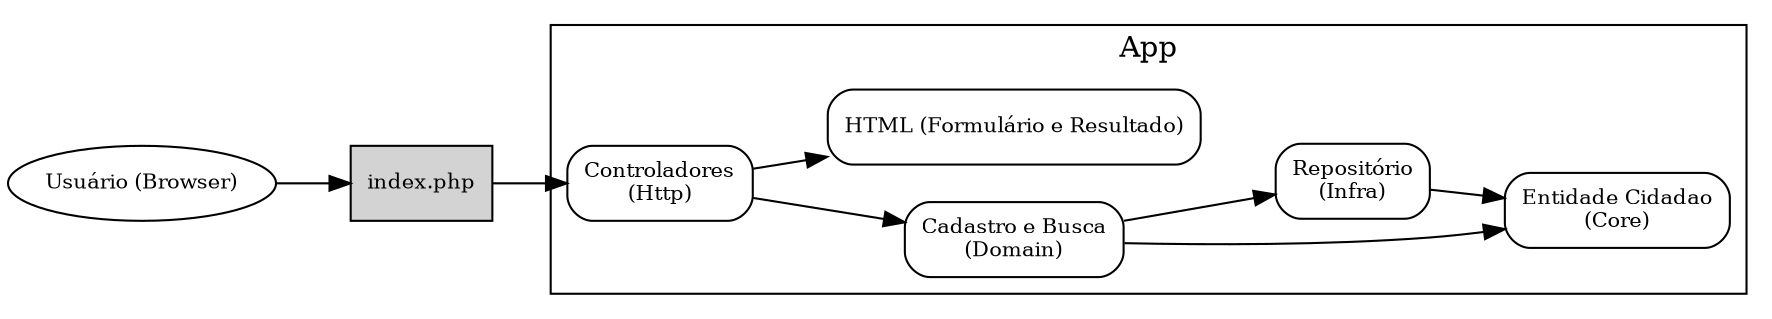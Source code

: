 digraph G {
    rankdir=LR;
    node [shape=box style=rounded fontsize=10];

    subgraph cluster_App {
    label = "App";

    Core [label="Entidade Cidadao\n(Core)"];
    UseCases [label="Cadastro e Busca\n(Domain)"];
    Controller [label="Controladores\n(Http)"];
    Repository [label="Repositório\n(Infra)"];
    View [label="HTML (Formulário e Resultado)"];
    }

    Client [label="Usuário (Browser)", shape=oval];
    Index [label="index.php", shape=box, style="filled", fillcolor=lightgray];

    Client -> Index -> Controller;
    Controller -> UseCases;
    UseCases -> Core;
    UseCases -> Repository;
    Controller -> View;
    Repository -> Core;
}
